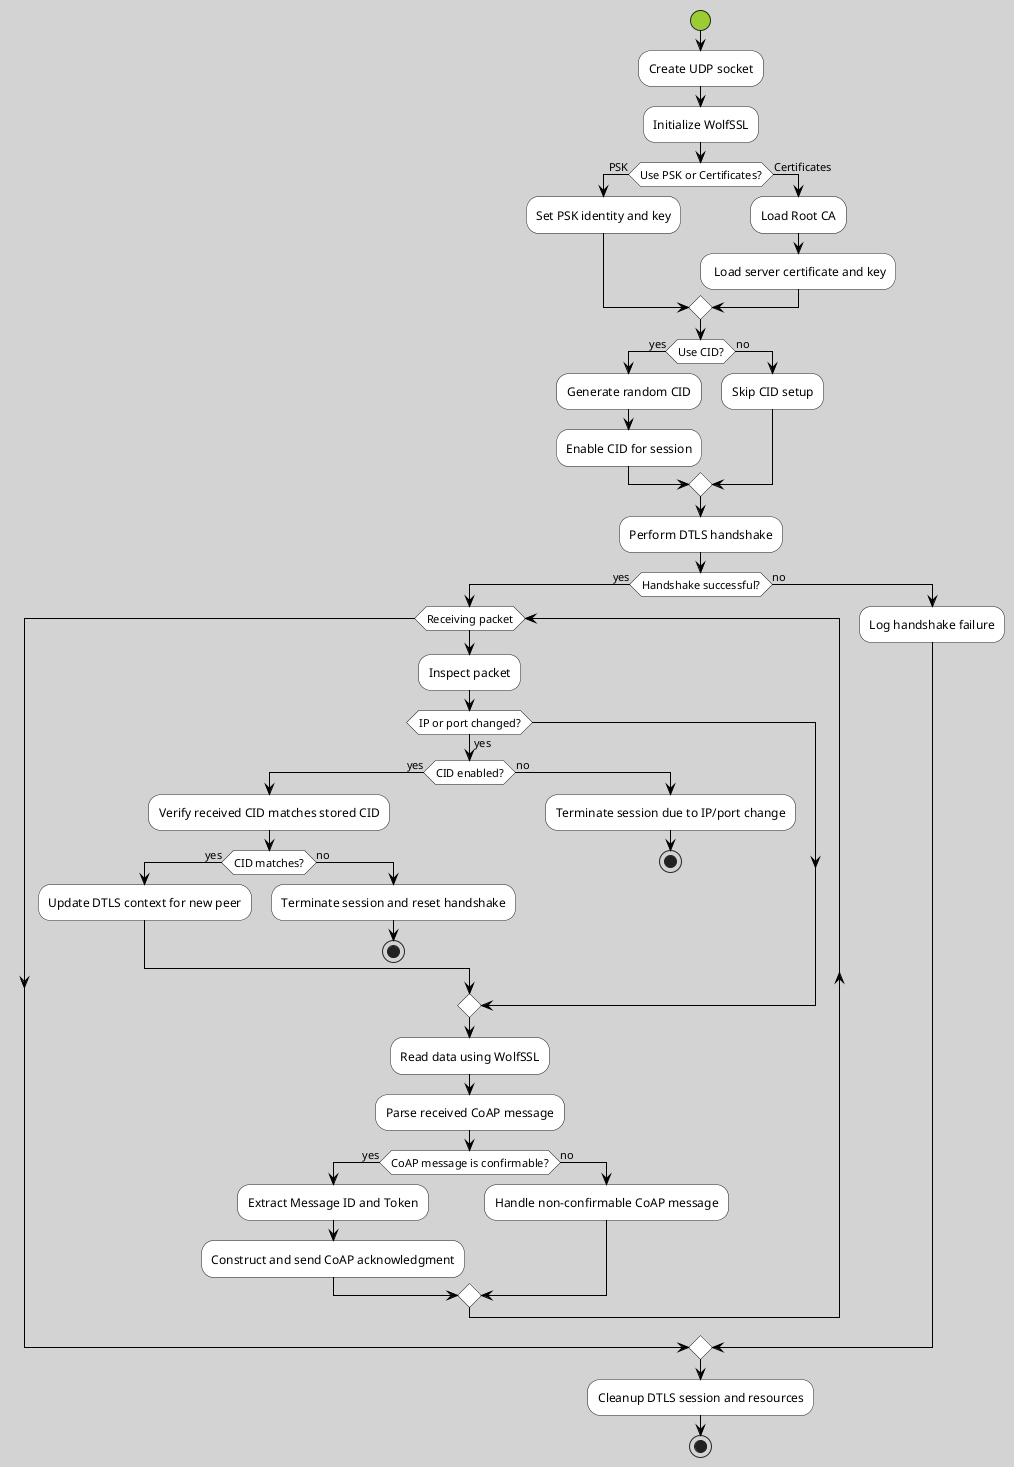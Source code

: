 @startuml DTLS_Server_Workflow
skinparam backgroundColor LightGrey
skinparam activity {
  StartColor YellowGreen
  EndColor Tomato
  BackgroundColor White
  ArrowColor Black
}
start

:Create UDP socket;
:Initialize WolfSSL;

if (Use PSK or Certificates?) then (PSK)
  :Set PSK identity and key;
else (Certificates)
  :Load Root CA;
  : Load server certificate and key;
endif

if (Use CID?) then (yes)
  :Generate random CID;
  :Enable CID for session;
else (no)
  :Skip CID setup;
endif

:Perform DTLS handshake;
if (Handshake successful?) then (yes)
  while (Receiving packet)
    :Inspect packet;
    if (IP or port changed?) then (yes)
      if (CID enabled?) then (yes)
        :Verify received CID matches stored CID;
        if (CID matches?) then (yes)
          :Update DTLS context for new peer;
        else (no)
          :Terminate session and reset handshake;
          stop
        endif
      else (no)
        :Terminate session due to IP/port change;
        stop
      endif
    endif

    :Read data using WolfSSL;
    :Parse received CoAP message;

    if (CoAP message is confirmable?) then (yes)
      :Extract Message ID and Token;
      :Construct and send CoAP acknowledgment;
    else (no)
      :Handle non-confirmable CoAP message;
    endif
  endwhile
else (no)
  :Log handshake failure;
endif

:Cleanup DTLS session and resources;
stop
@enduml
